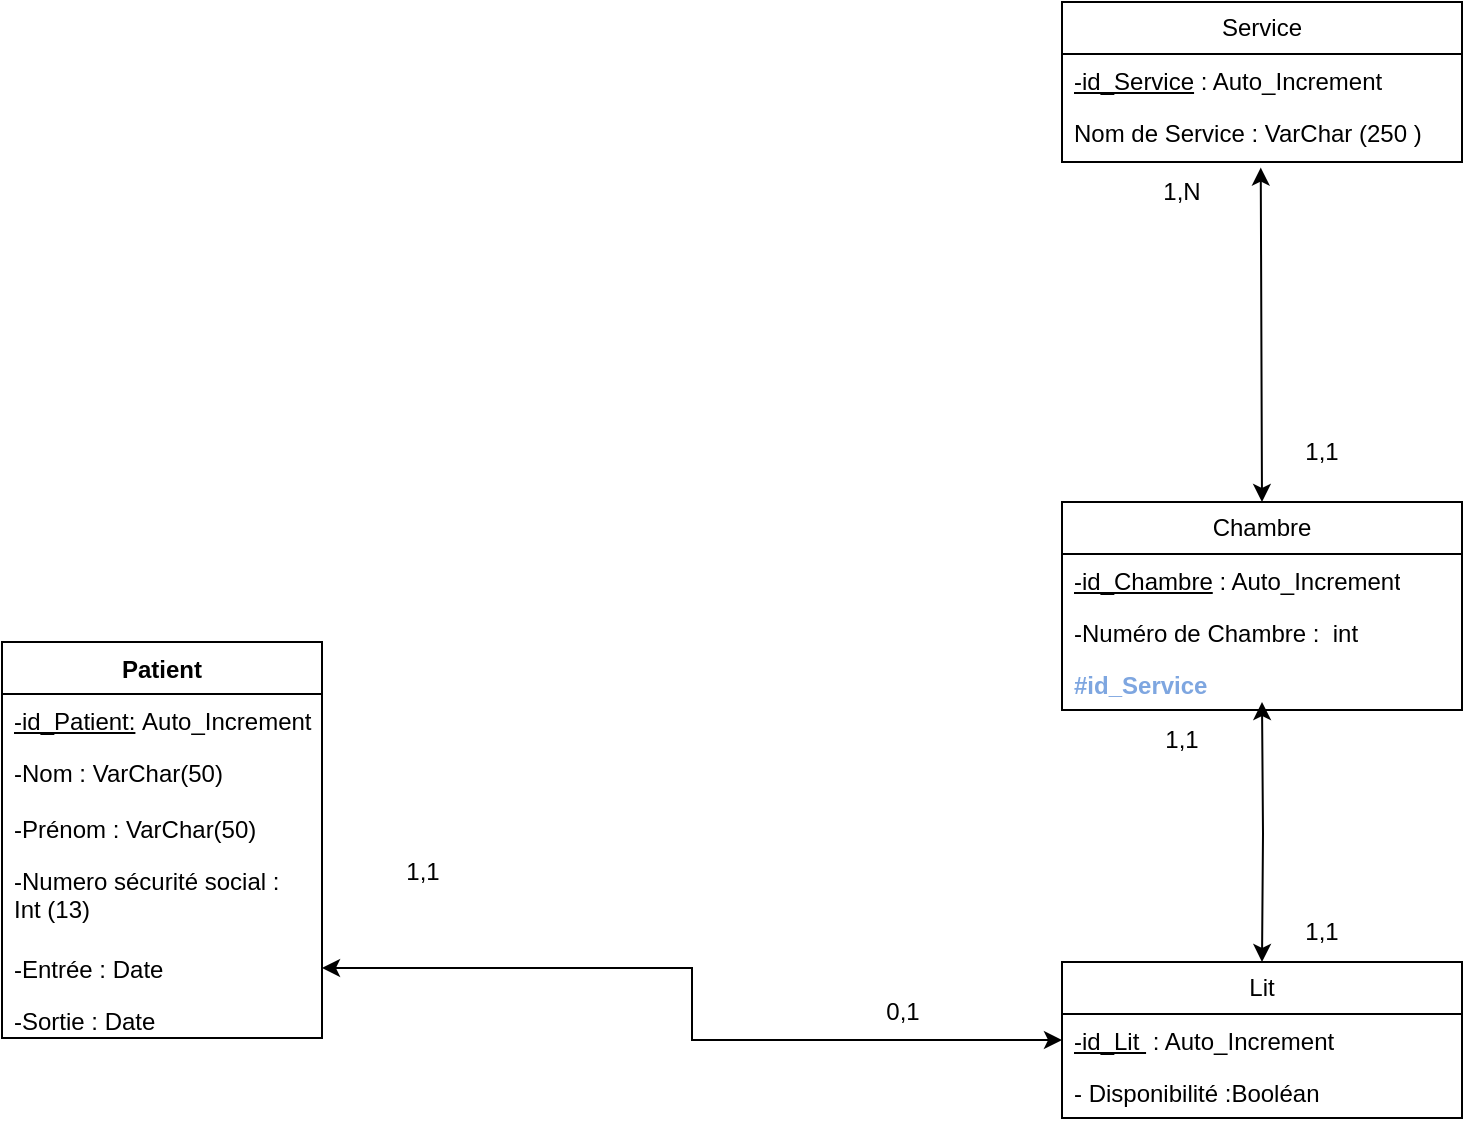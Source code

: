 <mxfile version="24.0.7" type="google">
  <diagram name="Page-1" id="uMldqZcaAXLupboYLbbF">
    <mxGraphModel grid="1" page="1" gridSize="10" guides="1" tooltips="1" connect="1" arrows="1" fold="1" pageScale="1" pageWidth="827" pageHeight="1169" math="0" shadow="0">
      <root>
        <mxCell id="0" />
        <mxCell id="1" parent="0" />
        <mxCell id="lqSc25_AbHQCDXwH0Ops-1" value="Service" style="swimlane;fontStyle=0;childLayout=stackLayout;horizontal=1;startSize=26;fillColor=none;horizontalStack=0;resizeParent=1;resizeParentMax=0;resizeLast=0;collapsible=1;marginBottom=0;whiteSpace=wrap;html=1;" vertex="1" parent="1">
          <mxGeometry x="480" y="-80" width="200" height="80" as="geometry" />
        </mxCell>
        <mxCell id="lqSc25_AbHQCDXwH0Ops-2" value="&lt;u&gt;-id_Service&lt;/u&gt;&amp;nbsp;: Auto_Increment&lt;div&gt;&lt;br&gt;&lt;/div&gt;" style="text;strokeColor=none;fillColor=none;align=left;verticalAlign=top;spacingLeft=4;spacingRight=4;overflow=hidden;rotatable=0;points=[[0,0.5],[1,0.5]];portConstraint=eastwest;whiteSpace=wrap;html=1;" vertex="1" parent="lqSc25_AbHQCDXwH0Ops-1">
          <mxGeometry y="26" width="200" height="26" as="geometry" />
        </mxCell>
        <mxCell id="lqSc25_AbHQCDXwH0Ops-3" value="Nom de Service : VarChar (250 )&amp;nbsp;" style="text;strokeColor=none;fillColor=none;align=left;verticalAlign=top;spacingLeft=4;spacingRight=4;overflow=hidden;rotatable=0;points=[[0,0.5],[1,0.5]];portConstraint=eastwest;whiteSpace=wrap;html=1;" vertex="1" parent="lqSc25_AbHQCDXwH0Ops-1">
          <mxGeometry y="52" width="200" height="28" as="geometry" />
        </mxCell>
        <mxCell id="lqSc25_AbHQCDXwH0Ops-4" value="Chambre" style="swimlane;fontStyle=0;childLayout=stackLayout;horizontal=1;startSize=26;fillColor=none;horizontalStack=0;resizeParent=1;resizeParentMax=0;resizeLast=0;collapsible=1;marginBottom=0;whiteSpace=wrap;html=1;" vertex="1" parent="1">
          <mxGeometry x="480" y="170" width="200" height="104" as="geometry" />
        </mxCell>
        <mxCell id="lqSc25_AbHQCDXwH0Ops-5" value="&lt;u&gt;-id_Chambre&lt;/u&gt;&amp;nbsp;: Auto_Increment" style="text;strokeColor=none;fillColor=none;align=left;verticalAlign=top;spacingLeft=4;spacingRight=4;overflow=hidden;rotatable=0;points=[[0,0.5],[1,0.5]];portConstraint=eastwest;whiteSpace=wrap;html=1;" vertex="1" parent="lqSc25_AbHQCDXwH0Ops-4">
          <mxGeometry y="26" width="200" height="26" as="geometry" />
        </mxCell>
        <mxCell id="lqSc25_AbHQCDXwH0Ops-6" value="-Numéro de Chambre :&amp;nbsp; int&amp;nbsp;" style="text;strokeColor=none;fillColor=none;align=left;verticalAlign=top;spacingLeft=4;spacingRight=4;overflow=hidden;rotatable=0;points=[[0,0.5],[1,0.5]];portConstraint=eastwest;whiteSpace=wrap;html=1;" vertex="1" parent="lqSc25_AbHQCDXwH0Ops-4">
          <mxGeometry y="52" width="200" height="26" as="geometry" />
        </mxCell>
        <mxCell id="lqSc25_AbHQCDXwH0Ops-7" value="&lt;b&gt;&lt;font color=&quot;#7ea6e0&quot;&gt;#id_Service&lt;/font&gt;&lt;/b&gt;" style="text;strokeColor=none;fillColor=none;align=left;verticalAlign=top;spacingLeft=4;spacingRight=4;overflow=hidden;rotatable=0;points=[[0,0.5],[1,0.5]];portConstraint=eastwest;whiteSpace=wrap;html=1;" vertex="1" parent="lqSc25_AbHQCDXwH0Ops-4">
          <mxGeometry y="78" width="200" height="26" as="geometry" />
        </mxCell>
        <mxCell id="lqSc25_AbHQCDXwH0Ops-8" value="Lit" style="swimlane;fontStyle=0;childLayout=stackLayout;horizontal=1;startSize=26;fillColor=none;horizontalStack=0;resizeParent=1;resizeParentMax=0;resizeLast=0;collapsible=1;marginBottom=0;whiteSpace=wrap;html=1;" vertex="1" parent="1">
          <mxGeometry x="480" y="400" width="200" height="78" as="geometry" />
        </mxCell>
        <mxCell id="lqSc25_AbHQCDXwH0Ops-9" value="&lt;u&gt;-id_Lit&amp;nbsp;&lt;/u&gt;&amp;nbsp;: Auto_Increment" style="text;strokeColor=none;fillColor=none;align=left;verticalAlign=top;spacingLeft=4;spacingRight=4;overflow=hidden;rotatable=0;points=[[0,0.5],[1,0.5]];portConstraint=eastwest;whiteSpace=wrap;html=1;" vertex="1" parent="lqSc25_AbHQCDXwH0Ops-8">
          <mxGeometry y="26" width="200" height="26" as="geometry" />
        </mxCell>
        <mxCell id="lqSc25_AbHQCDXwH0Ops-10" value="- Disponibilité :Booléan" style="text;strokeColor=none;fillColor=none;align=left;verticalAlign=top;spacingLeft=4;spacingRight=4;overflow=hidden;rotatable=0;points=[[0,0.5],[1,0.5]];portConstraint=eastwest;whiteSpace=wrap;html=1;" vertex="1" parent="lqSc25_AbHQCDXwH0Ops-8">
          <mxGeometry y="52" width="200" height="26" as="geometry" />
        </mxCell>
        <mxCell id="lqSc25_AbHQCDXwH0Ops-11" value="1,N" style="text;html=1;align=center;verticalAlign=middle;whiteSpace=wrap;rounded=0;" vertex="1" parent="1">
          <mxGeometry x="510" width="60" height="30" as="geometry" />
        </mxCell>
        <mxCell id="lqSc25_AbHQCDXwH0Ops-12" value="1,1" style="text;html=1;align=center;verticalAlign=middle;whiteSpace=wrap;rounded=0;" vertex="1" parent="1">
          <mxGeometry x="580" y="130" width="60" height="30" as="geometry" />
        </mxCell>
        <mxCell id="lqSc25_AbHQCDXwH0Ops-13" value="1,1" style="text;html=1;align=center;verticalAlign=middle;whiteSpace=wrap;rounded=0;" vertex="1" parent="1">
          <mxGeometry x="580" y="370" width="60" height="30" as="geometry" />
        </mxCell>
        <mxCell id="lqSc25_AbHQCDXwH0Ops-14" value="1,1" style="text;html=1;align=center;verticalAlign=middle;whiteSpace=wrap;rounded=0;" vertex="1" parent="1">
          <mxGeometry x="510" y="274" width="60" height="30" as="geometry" />
        </mxCell>
        <mxCell id="lqSc25_AbHQCDXwH0Ops-15" value="Patient&lt;div&gt;&lt;br&gt;&lt;/div&gt;" style="swimlane;fontStyle=1;align=center;verticalAlign=top;childLayout=stackLayout;horizontal=1;startSize=26;horizontalStack=0;resizeParent=1;resizeParentMax=0;resizeLast=0;collapsible=1;marginBottom=0;whiteSpace=wrap;html=1;" vertex="1" parent="1">
          <mxGeometry x="-50" y="240" width="160" height="198" as="geometry" />
        </mxCell>
        <mxCell id="lqSc25_AbHQCDXwH0Ops-16" value="&lt;u&gt;-id_Patient:&lt;/u&gt;&amp;nbsp;Auto_Increment" style="text;strokeColor=none;fillColor=none;align=left;verticalAlign=top;spacingLeft=4;spacingRight=4;overflow=hidden;rotatable=0;points=[[0,0.5],[1,0.5]];portConstraint=eastwest;whiteSpace=wrap;html=1;" vertex="1" parent="lqSc25_AbHQCDXwH0Ops-15">
          <mxGeometry y="26" width="160" height="26" as="geometry" />
        </mxCell>
        <mxCell id="lqSc25_AbHQCDXwH0Ops-17" value="-Nom : VarChar(50)&lt;div&gt;&lt;br&gt;&lt;/div&gt;" style="text;strokeColor=none;fillColor=none;align=left;verticalAlign=top;spacingLeft=4;spacingRight=4;overflow=hidden;rotatable=0;points=[[0,0.5],[1,0.5]];portConstraint=eastwest;whiteSpace=wrap;html=1;" vertex="1" parent="lqSc25_AbHQCDXwH0Ops-15">
          <mxGeometry y="52" width="160" height="28" as="geometry" />
        </mxCell>
        <mxCell id="lqSc25_AbHQCDXwH0Ops-18" value="&lt;div&gt;&lt;div&gt;-Prénom : VarChar(50)&lt;/div&gt;&lt;/div&gt;&lt;div&gt;&lt;br&gt;&lt;/div&gt;" style="text;strokeColor=none;fillColor=none;align=left;verticalAlign=top;spacingLeft=4;spacingRight=4;overflow=hidden;rotatable=0;points=[[0,0.5],[1,0.5]];portConstraint=eastwest;whiteSpace=wrap;html=1;" vertex="1" parent="lqSc25_AbHQCDXwH0Ops-15">
          <mxGeometry y="80" width="160" height="26" as="geometry" />
        </mxCell>
        <mxCell id="lqSc25_AbHQCDXwH0Ops-19" value="-Numero sécurité social :&amp;nbsp;&lt;br&gt;Int (13)&amp;nbsp;&lt;br&gt;&lt;div&gt;&lt;br&gt;&lt;/div&gt;" style="text;strokeColor=none;fillColor=none;align=left;verticalAlign=top;spacingLeft=4;spacingRight=4;overflow=hidden;rotatable=0;points=[[0,0.5],[1,0.5]];portConstraint=eastwest;whiteSpace=wrap;html=1;" vertex="1" parent="lqSc25_AbHQCDXwH0Ops-15">
          <mxGeometry y="106" width="160" height="44" as="geometry" />
        </mxCell>
        <mxCell id="lqSc25_AbHQCDXwH0Ops-20" value="&lt;div&gt;&lt;div&gt;-Entrée : Date&lt;/div&gt;&lt;/div&gt;" style="text;strokeColor=none;fillColor=none;align=left;verticalAlign=top;spacingLeft=4;spacingRight=4;overflow=hidden;rotatable=0;points=[[0,0.5],[1,0.5]];portConstraint=eastwest;whiteSpace=wrap;html=1;" vertex="1" parent="lqSc25_AbHQCDXwH0Ops-15">
          <mxGeometry y="150" width="160" height="26" as="geometry" />
        </mxCell>
        <mxCell id="lqSc25_AbHQCDXwH0Ops-21" value="&lt;div&gt;&lt;div&gt;-Sortie : Date&lt;/div&gt;&lt;/div&gt;" style="text;strokeColor=none;fillColor=none;align=left;verticalAlign=top;spacingLeft=4;spacingRight=4;overflow=hidden;rotatable=0;points=[[0,0.5],[1,0.5]];portConstraint=eastwest;whiteSpace=wrap;html=1;" vertex="1" parent="lqSc25_AbHQCDXwH0Ops-15">
          <mxGeometry y="176" width="160" height="22" as="geometry" />
        </mxCell>
        <mxCell id="lqSc25_AbHQCDXwH0Ops-22" value="0,1" style="text;html=1;align=center;verticalAlign=middle;resizable=0;points=[];autosize=1;strokeColor=none;fillColor=none;" vertex="1" parent="1">
          <mxGeometry x="380" y="410" width="40" height="30" as="geometry" />
        </mxCell>
        <mxCell id="lqSc25_AbHQCDXwH0Ops-23" value="1,1" style="text;html=1;align=center;verticalAlign=middle;resizable=0;points=[];autosize=1;strokeColor=none;fillColor=none;" vertex="1" parent="1">
          <mxGeometry x="140" y="340" width="40" height="30" as="geometry" />
        </mxCell>
        <mxCell id="lqSc25_AbHQCDXwH0Ops-24" style="edgeStyle=orthogonalEdgeStyle;rounded=0;orthogonalLoop=1;jettySize=auto;html=1;entryX=0.5;entryY=0;entryDx=0;entryDy=0;startArrow=classic;startFill=1;" edge="1" parent="1" target="lqSc25_AbHQCDXwH0Ops-8">
          <mxGeometry relative="1" as="geometry">
            <mxPoint x="580" y="270" as="sourcePoint" />
          </mxGeometry>
        </mxCell>
        <mxCell id="lqSc25_AbHQCDXwH0Ops-25" style="edgeStyle=orthogonalEdgeStyle;rounded=0;orthogonalLoop=1;jettySize=auto;html=1;entryX=0.5;entryY=0;entryDx=0;entryDy=0;startArrow=classic;startFill=1;exitX=0.497;exitY=1.1;exitDx=0;exitDy=0;exitPerimeter=0;" edge="1" parent="1" source="lqSc25_AbHQCDXwH0Ops-3" target="lqSc25_AbHQCDXwH0Ops-4">
          <mxGeometry relative="1" as="geometry">
            <Array as="points">
              <mxPoint x="579" y="10" />
              <mxPoint x="580" y="10" />
            </Array>
            <mxPoint x="570" y="10" as="sourcePoint" />
          </mxGeometry>
        </mxCell>
        <mxCell id="lqSc25_AbHQCDXwH0Ops-26" style="edgeStyle=orthogonalEdgeStyle;rounded=0;orthogonalLoop=1;jettySize=auto;html=1;entryX=0;entryY=0.5;entryDx=0;entryDy=0;startArrow=classic;startFill=1;" edge="1" parent="1" source="lqSc25_AbHQCDXwH0Ops-20" target="lqSc25_AbHQCDXwH0Ops-9">
          <mxGeometry relative="1" as="geometry" />
        </mxCell>
      </root>
    </mxGraphModel>
  </diagram>
</mxfile>

